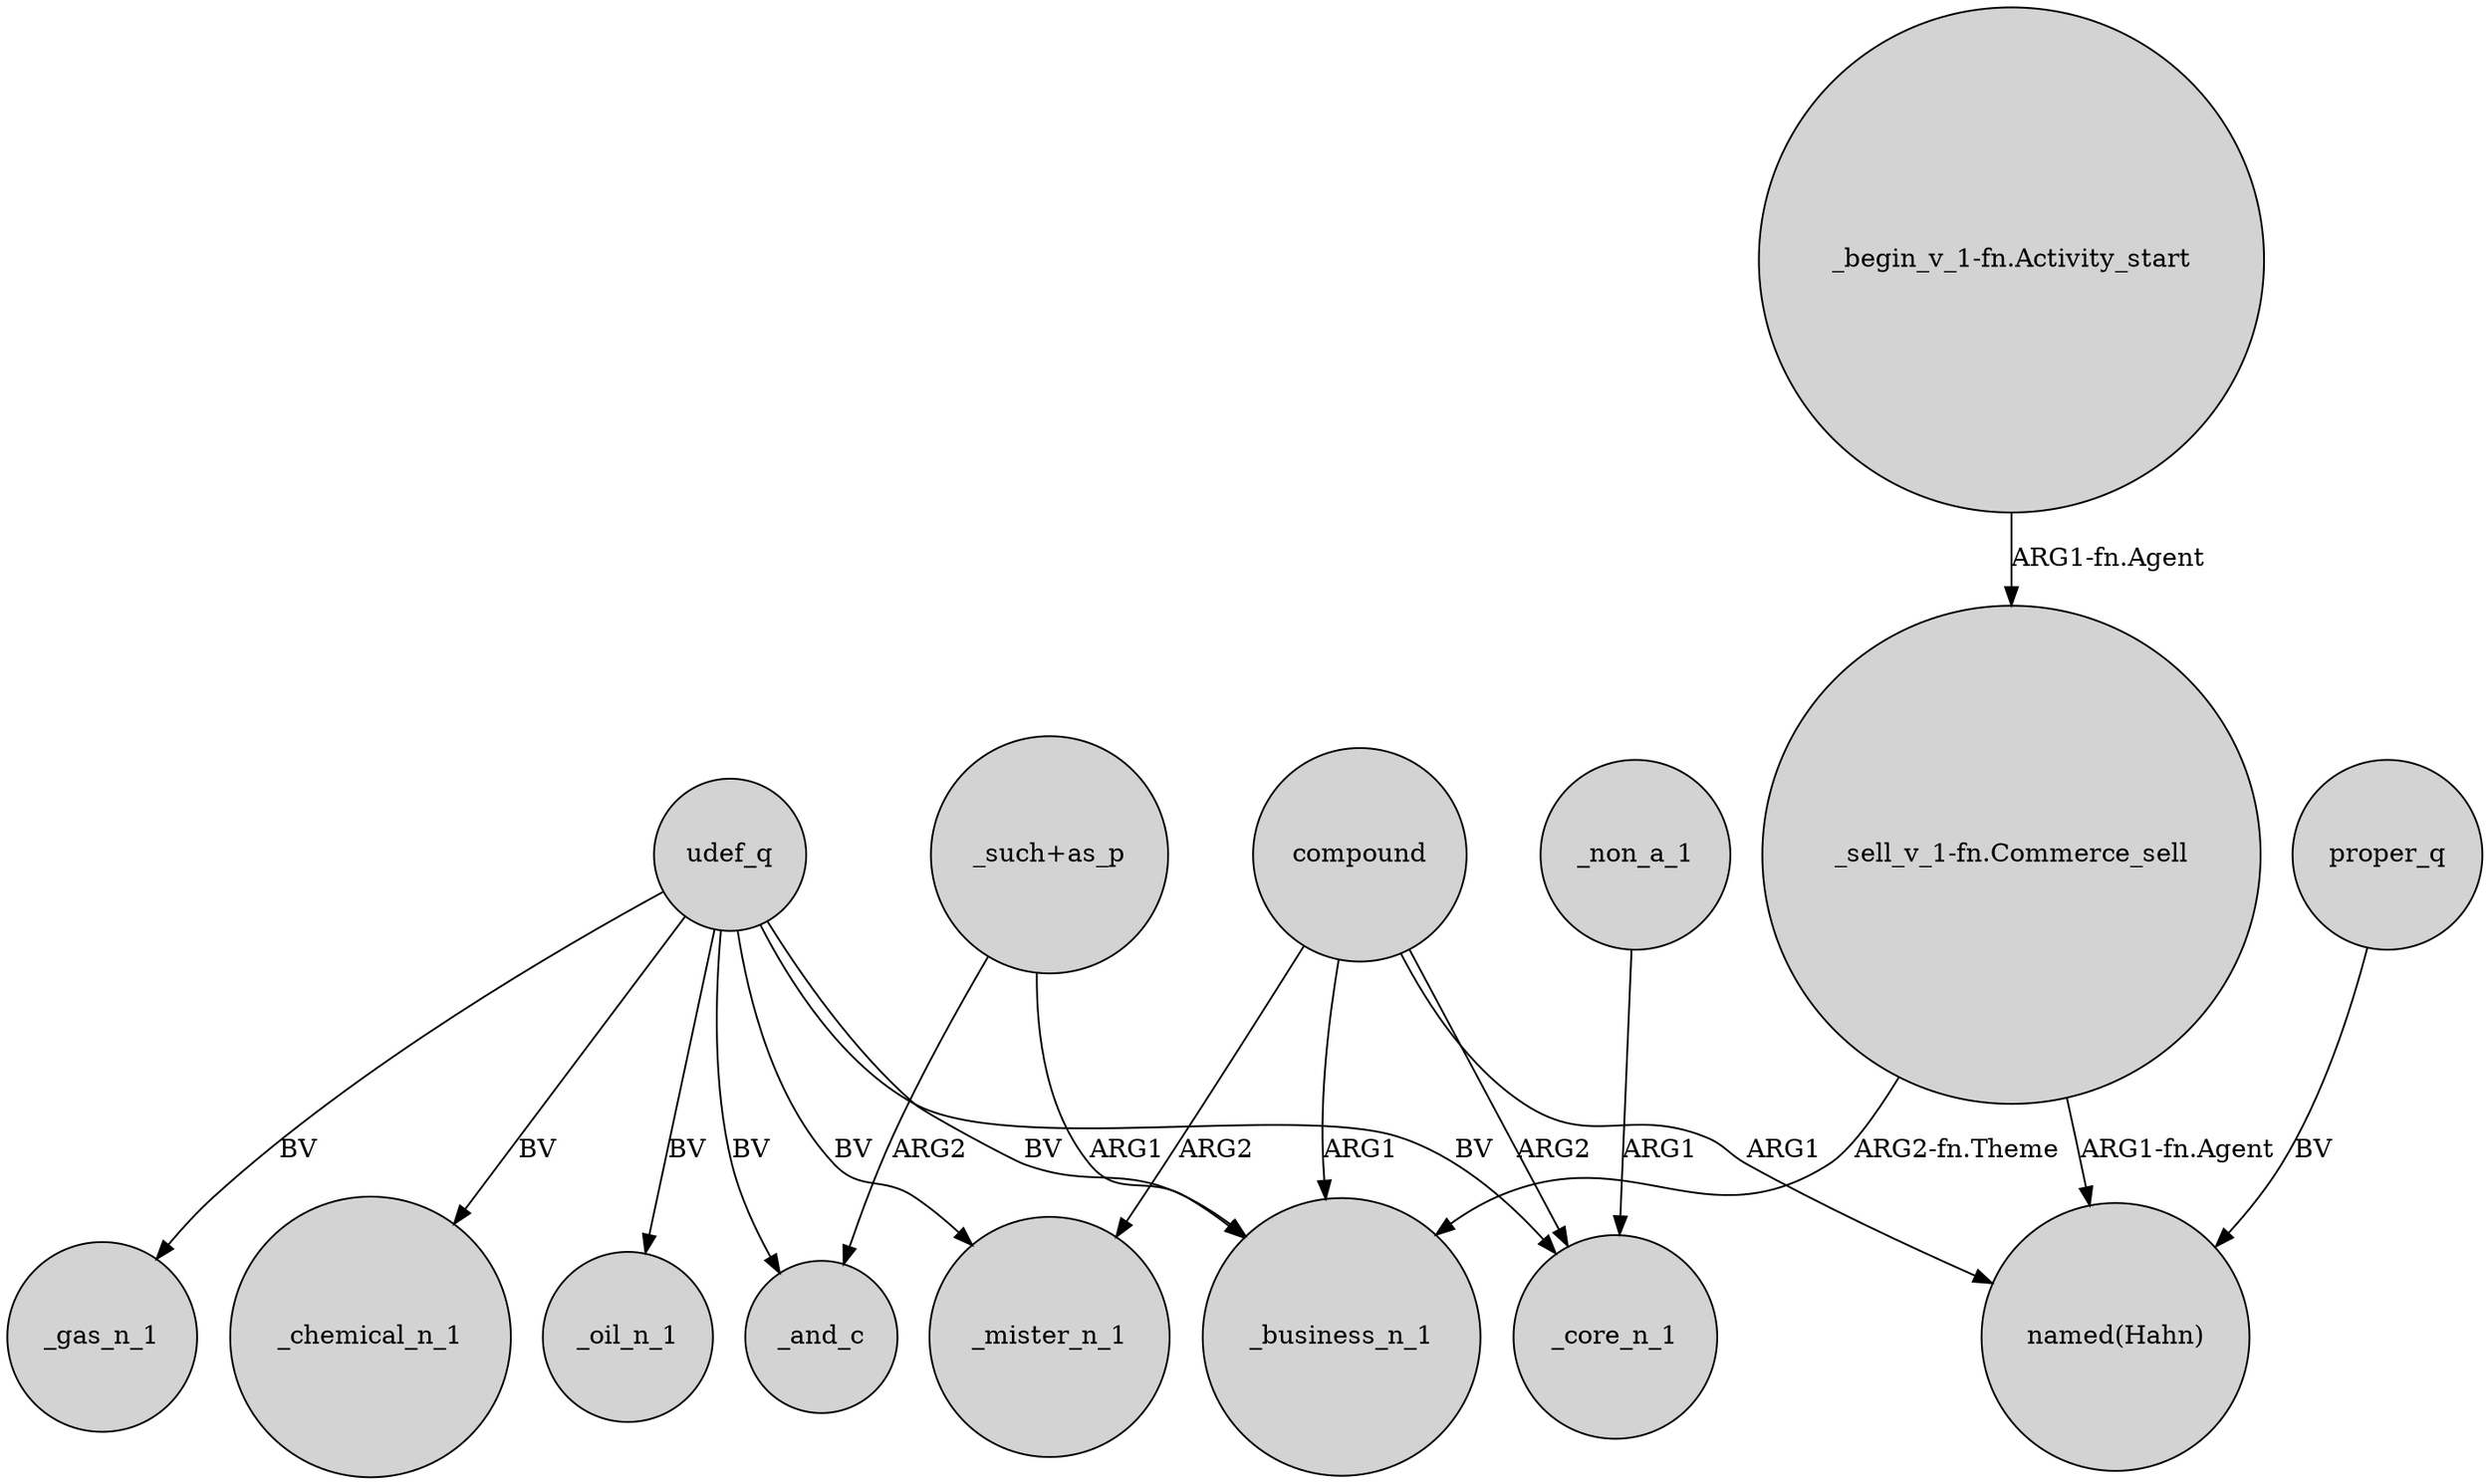 digraph {
	node [shape=circle style=filled]
	"_such+as_p" -> _business_n_1 [label=ARG1]
	udef_q -> _mister_n_1 [label=BV]
	_non_a_1 -> _core_n_1 [label=ARG1]
	udef_q -> _business_n_1 [label=BV]
	"_begin_v_1-fn.Activity_start" -> "_sell_v_1-fn.Commerce_sell" [label="ARG1-fn.Agent"]
	compound -> "named(Hahn)" [label=ARG1]
	proper_q -> "named(Hahn)" [label=BV]
	"_such+as_p" -> _and_c [label=ARG2]
	"_sell_v_1-fn.Commerce_sell" -> "named(Hahn)" [label="ARG1-fn.Agent"]
	compound -> _core_n_1 [label=ARG2]
	compound -> _business_n_1 [label=ARG1]
	udef_q -> _and_c [label=BV]
	udef_q -> _gas_n_1 [label=BV]
	"_sell_v_1-fn.Commerce_sell" -> _business_n_1 [label="ARG2-fn.Theme"]
	udef_q -> _chemical_n_1 [label=BV]
	udef_q -> _core_n_1 [label=BV]
	compound -> _mister_n_1 [label=ARG2]
	udef_q -> _oil_n_1 [label=BV]
}
